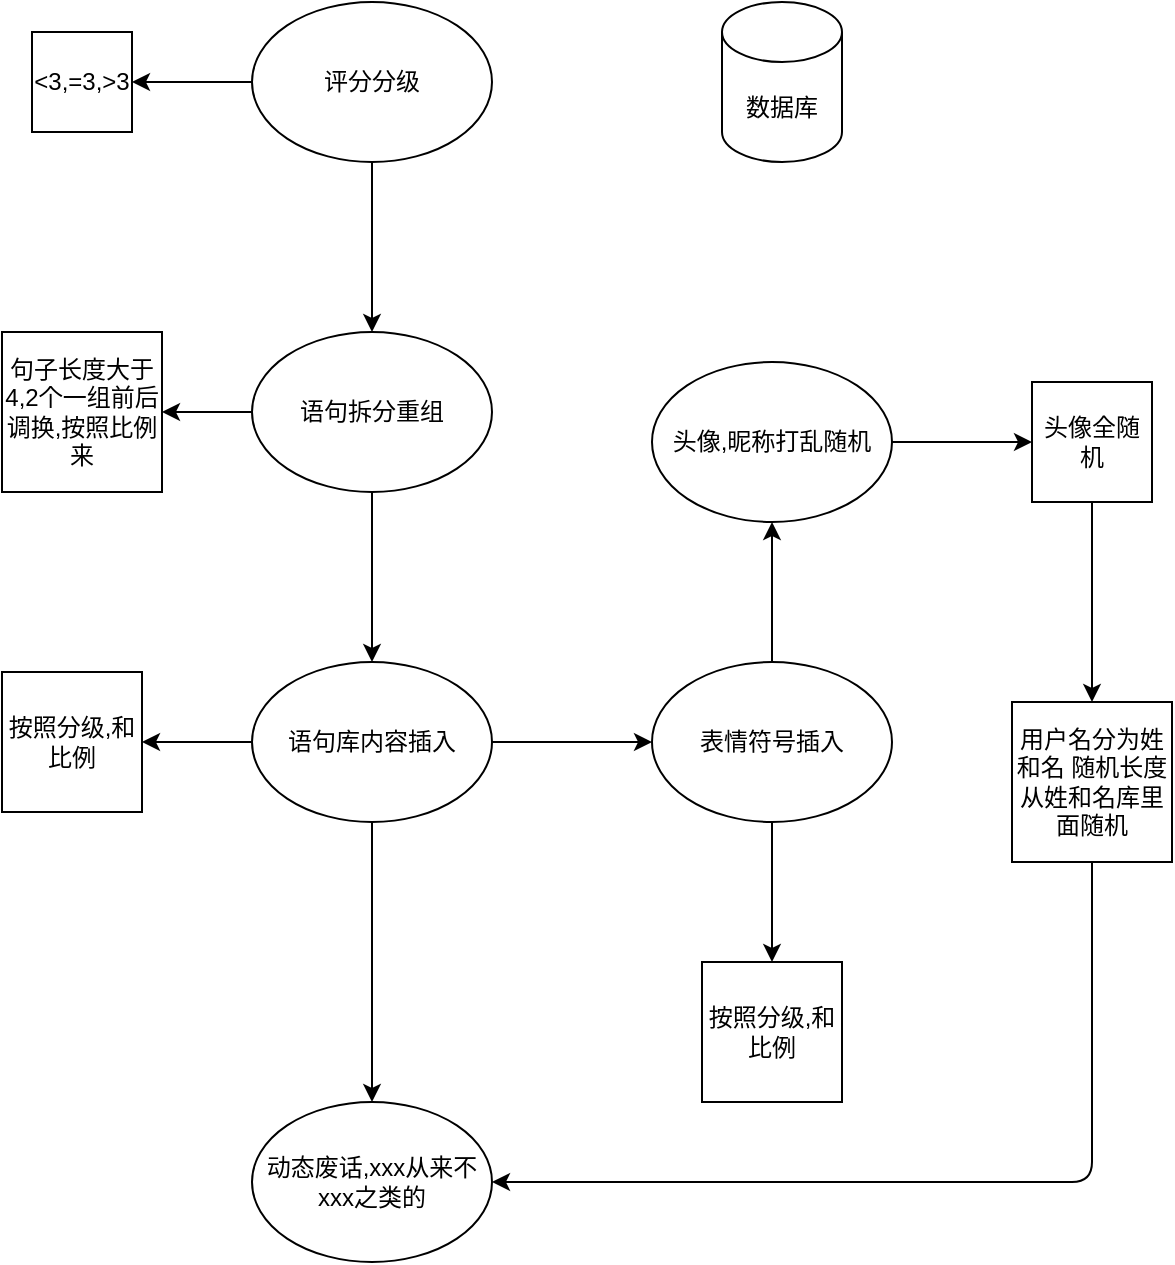 <mxfile>
    <diagram id="P0UkzHIKOYAt6xx6OR4J" name="第 1 页">
        <mxGraphModel dx="558" dy="649" grid="1" gridSize="10" guides="1" tooltips="1" connect="1" arrows="1" fold="1" page="1" pageScale="1" pageWidth="827" pageHeight="1169" math="0" shadow="0">
            <root>
                <mxCell id="0"/>
                <mxCell id="1" parent="0"/>
                <mxCell id="3" value="数据库" style="shape=cylinder3;whiteSpace=wrap;html=1;boundedLbl=1;backgroundOutline=1;size=15;" vertex="1" parent="1">
                    <mxGeometry x="365" y="340" width="60" height="80" as="geometry"/>
                </mxCell>
                <mxCell id="9" style="edgeStyle=none;html=1;" edge="1" parent="1" source="8" target="10">
                    <mxGeometry relative="1" as="geometry">
                        <mxPoint x="190" y="560" as="targetPoint"/>
                    </mxGeometry>
                </mxCell>
                <mxCell id="22" style="edgeStyle=none;html=1;" edge="1" parent="1" source="8" target="23">
                    <mxGeometry relative="1" as="geometry">
                        <mxPoint x="40" y="380" as="targetPoint"/>
                    </mxGeometry>
                </mxCell>
                <mxCell id="8" value="评分分级" style="ellipse;whiteSpace=wrap;html=1;" vertex="1" parent="1">
                    <mxGeometry x="130" y="340" width="120" height="80" as="geometry"/>
                </mxCell>
                <mxCell id="11" style="edgeStyle=none;html=1;" edge="1" parent="1" source="10" target="12">
                    <mxGeometry relative="1" as="geometry">
                        <mxPoint x="190" y="690" as="targetPoint"/>
                    </mxGeometry>
                </mxCell>
                <mxCell id="24" style="edgeStyle=none;html=1;" edge="1" parent="1" source="10" target="25">
                    <mxGeometry relative="1" as="geometry">
                        <mxPoint x="70" y="545" as="targetPoint"/>
                    </mxGeometry>
                </mxCell>
                <mxCell id="10" value="语句拆分重组" style="ellipse;whiteSpace=wrap;html=1;" vertex="1" parent="1">
                    <mxGeometry x="130" y="505" width="120" height="80" as="geometry"/>
                </mxCell>
                <mxCell id="14" style="edgeStyle=none;html=1;" edge="1" parent="1" source="12" target="15">
                    <mxGeometry relative="1" as="geometry">
                        <mxPoint x="360" y="710" as="targetPoint"/>
                    </mxGeometry>
                </mxCell>
                <mxCell id="26" style="edgeStyle=none;html=1;" edge="1" parent="1" source="12" target="27">
                    <mxGeometry relative="1" as="geometry">
                        <mxPoint x="50" y="710" as="targetPoint"/>
                    </mxGeometry>
                </mxCell>
                <mxCell id="35" style="edgeStyle=none;html=1;" edge="1" parent="1" source="12" target="36">
                    <mxGeometry relative="1" as="geometry">
                        <mxPoint x="190" y="830" as="targetPoint"/>
                    </mxGeometry>
                </mxCell>
                <mxCell id="12" value="语句库内容插入" style="ellipse;whiteSpace=wrap;html=1;" vertex="1" parent="1">
                    <mxGeometry x="130" y="670" width="120" height="80" as="geometry"/>
                </mxCell>
                <mxCell id="16" style="edgeStyle=none;html=1;" edge="1" parent="1" source="15" target="17">
                    <mxGeometry relative="1" as="geometry">
                        <mxPoint x="390" y="570" as="targetPoint"/>
                    </mxGeometry>
                </mxCell>
                <mxCell id="28" style="edgeStyle=none;html=1;entryX=0.5;entryY=0;entryDx=0;entryDy=0;" edge="1" parent="1" source="15" target="29">
                    <mxGeometry relative="1" as="geometry">
                        <mxPoint x="390" y="810" as="targetPoint"/>
                    </mxGeometry>
                </mxCell>
                <mxCell id="15" value="表情符号插入" style="ellipse;whiteSpace=wrap;html=1;" vertex="1" parent="1">
                    <mxGeometry x="330" y="670" width="120" height="80" as="geometry"/>
                </mxCell>
                <mxCell id="31" style="edgeStyle=none;html=1;" edge="1" parent="1" source="17" target="32">
                    <mxGeometry relative="1" as="geometry">
                        <mxPoint x="520" y="560" as="targetPoint"/>
                    </mxGeometry>
                </mxCell>
                <mxCell id="17" value="头像,昵称打乱随机" style="ellipse;whiteSpace=wrap;html=1;" vertex="1" parent="1">
                    <mxGeometry x="330" y="520" width="120" height="80" as="geometry"/>
                </mxCell>
                <mxCell id="23" value="&amp;lt;3,=3,&amp;gt;3" style="whiteSpace=wrap;html=1;aspect=fixed;" vertex="1" parent="1">
                    <mxGeometry x="20" y="355" width="50" height="50" as="geometry"/>
                </mxCell>
                <mxCell id="25" value="句子长度大于4,2个一组前后调换,按照比例来" style="whiteSpace=wrap;html=1;aspect=fixed;" vertex="1" parent="1">
                    <mxGeometry x="5" y="505" width="80" height="80" as="geometry"/>
                </mxCell>
                <mxCell id="27" value="按照分级,和比例" style="whiteSpace=wrap;html=1;aspect=fixed;" vertex="1" parent="1">
                    <mxGeometry x="5" y="675" width="70" height="70" as="geometry"/>
                </mxCell>
                <mxCell id="29" value="按照分级,和比例" style="whiteSpace=wrap;html=1;aspect=fixed;" vertex="1" parent="1">
                    <mxGeometry x="355" y="820" width="70" height="70" as="geometry"/>
                </mxCell>
                <mxCell id="33" style="edgeStyle=none;html=1;" edge="1" parent="1" source="32" target="34">
                    <mxGeometry relative="1" as="geometry">
                        <mxPoint x="550" y="650" as="targetPoint"/>
                    </mxGeometry>
                </mxCell>
                <mxCell id="32" value="头像全随机" style="whiteSpace=wrap;html=1;aspect=fixed;" vertex="1" parent="1">
                    <mxGeometry x="520" y="530" width="60" height="60" as="geometry"/>
                </mxCell>
                <mxCell id="37" style="edgeStyle=none;html=1;entryX=1;entryY=0.5;entryDx=0;entryDy=0;" edge="1" parent="1" source="34" target="36">
                    <mxGeometry relative="1" as="geometry">
                        <Array as="points">
                            <mxPoint x="550" y="930"/>
                        </Array>
                    </mxGeometry>
                </mxCell>
                <mxCell id="34" value="用户名分为姓和名 随机长度从姓和名库里面随机" style="whiteSpace=wrap;html=1;aspect=fixed;" vertex="1" parent="1">
                    <mxGeometry x="510" y="690" width="80" height="80" as="geometry"/>
                </mxCell>
                <mxCell id="36" value="动态废话,xxx从来不xxx之类的" style="ellipse;whiteSpace=wrap;html=1;" vertex="1" parent="1">
                    <mxGeometry x="130" y="890" width="120" height="80" as="geometry"/>
                </mxCell>
            </root>
        </mxGraphModel>
    </diagram>
</mxfile>